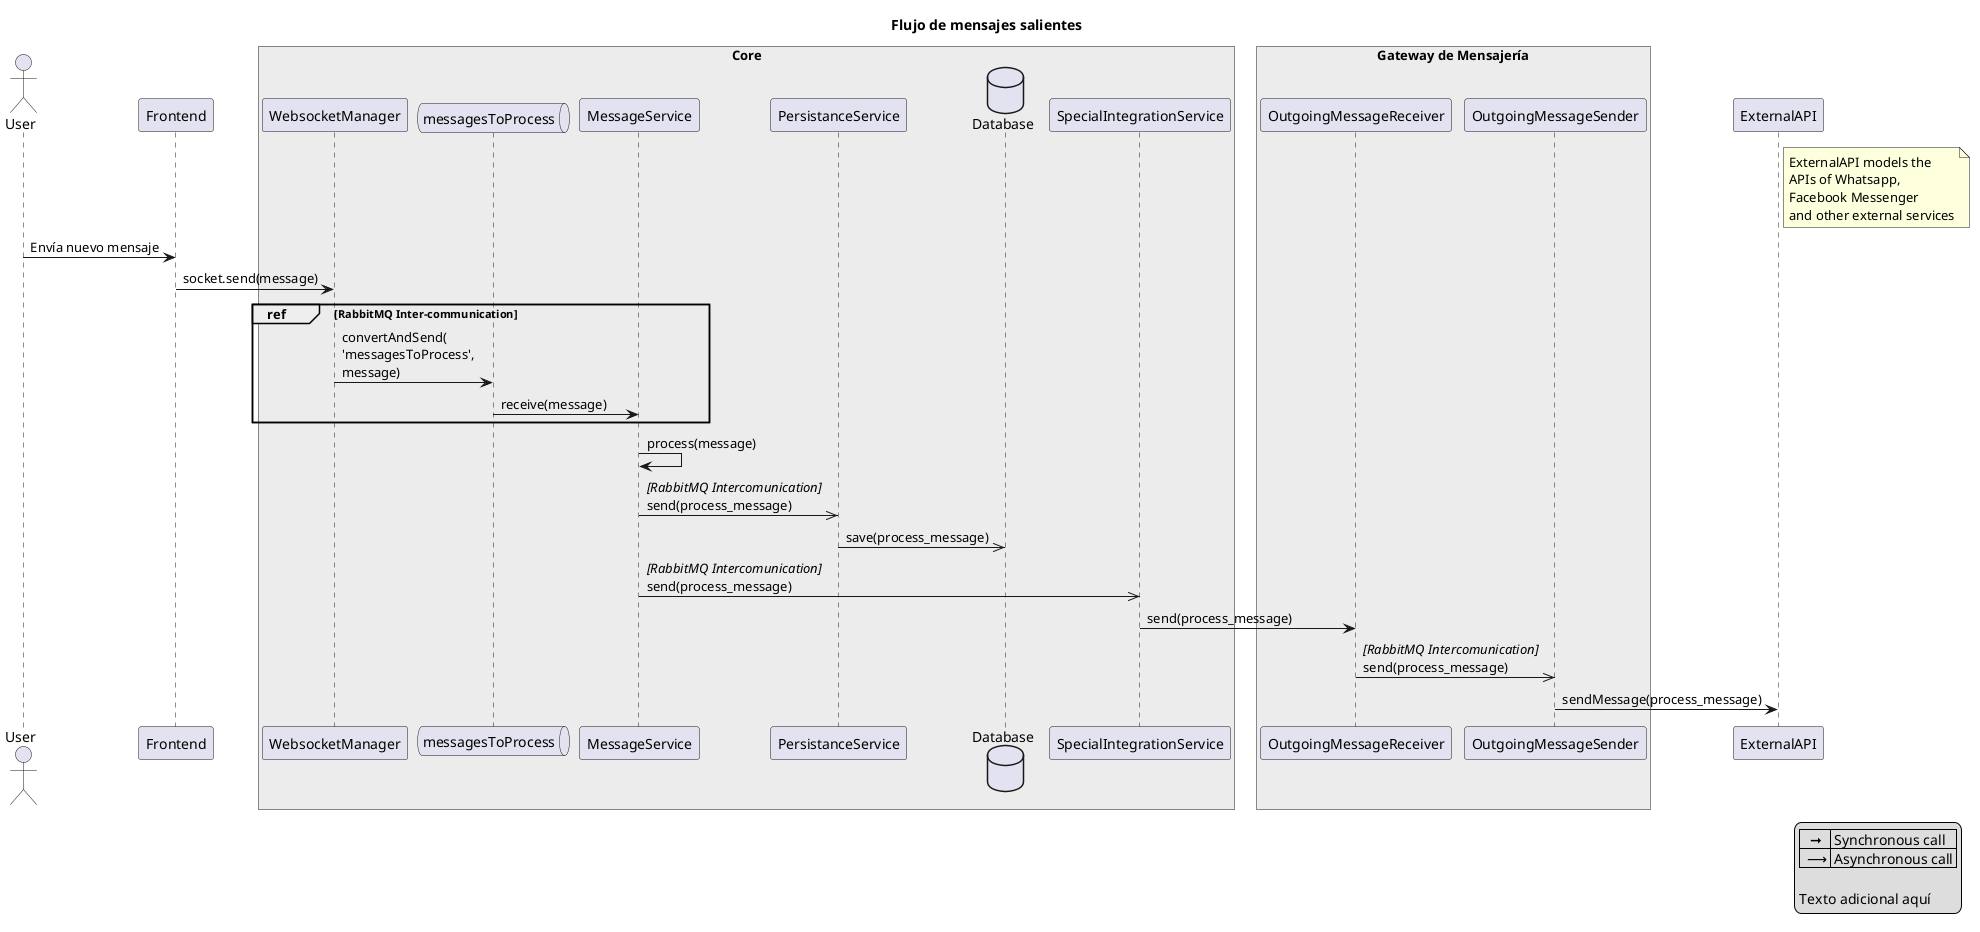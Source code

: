 @startuml testt

title Flujo de mensajes salientes

skinparam BoxPadding 10
!define ARROW https://example.com/icon.png
legend bottom right
  |   &#10142; | Synchronous call |
  |  &#10230; | Asynchronous call |

Texto adicional aquí
endlegend

actor User
participant Frontend
box "Core" #ECECEC
  participant WebsocketManager
  queue messagesToProcess as RabbitMQQueue
  participant MessageService
  participant PersistanceService
  database Database
  participant SpecialIntegrationService
end box

box "Gateway de Mensajería" #ECECEC
  participant OutgoingMessageReceiver
  participant OutgoingMessageSender
end box

participant ExternalAPI
note right of ExternalAPI: ExternalAPI models the \nAPIs of Whatsapp, \nFacebook Messenger \nand other external services

User -> Frontend : Envía nuevo mensaje
Frontend -> WebsocketManager : socket.send(message)

group ref [RabbitMQ Inter-communication]
  WebsocketManager -> RabbitMQQueue : convertAndSend(\n'messagesToProcess',\nmessage)
  RabbitMQQueue -> MessageService : receive(message)
end

/' Acknowledgment? '/
MessageService -> MessageService : process(message) /' validateAndProcess(message)? '/
MessageService ->> PersistanceService : //[RabbitMQ Intercomunication]//\nsend(process_message)
PersistanceService ->> Database : save(process_message)
MessageService ->> SpecialIntegrationService : //[RabbitMQ Intercomunication]//\nsend(process_message)
SpecialIntegrationService -> OutgoingMessageReceiver : send(process_message)

OutgoingMessageReceiver ->> OutgoingMessageSender : //[RabbitMQ Intercomunication]//\nsend(process_message)
OutgoingMessageSender -> ExternalAPI : sendMessage(process_message) /' POST(message)? '/

/' ChannelController -> ChannelAdapter : normalize(new_message.payload)
ChannelController <-- ChannelAdapter : new_message
ChannelController -> RabbitMQ : publish(new_message)
MessageGateway -> RabbitMQ : consume(new_message)
MessageGateway <-- RabbitMQ : new_message
MessageGateway -> MQTTClient : publish(new_message)
MQTTClient -> SpecialIntegrationService
SpecialIntegrationService -> Orchestrator
Orchestrator -> MessageService  '/

@enduml
